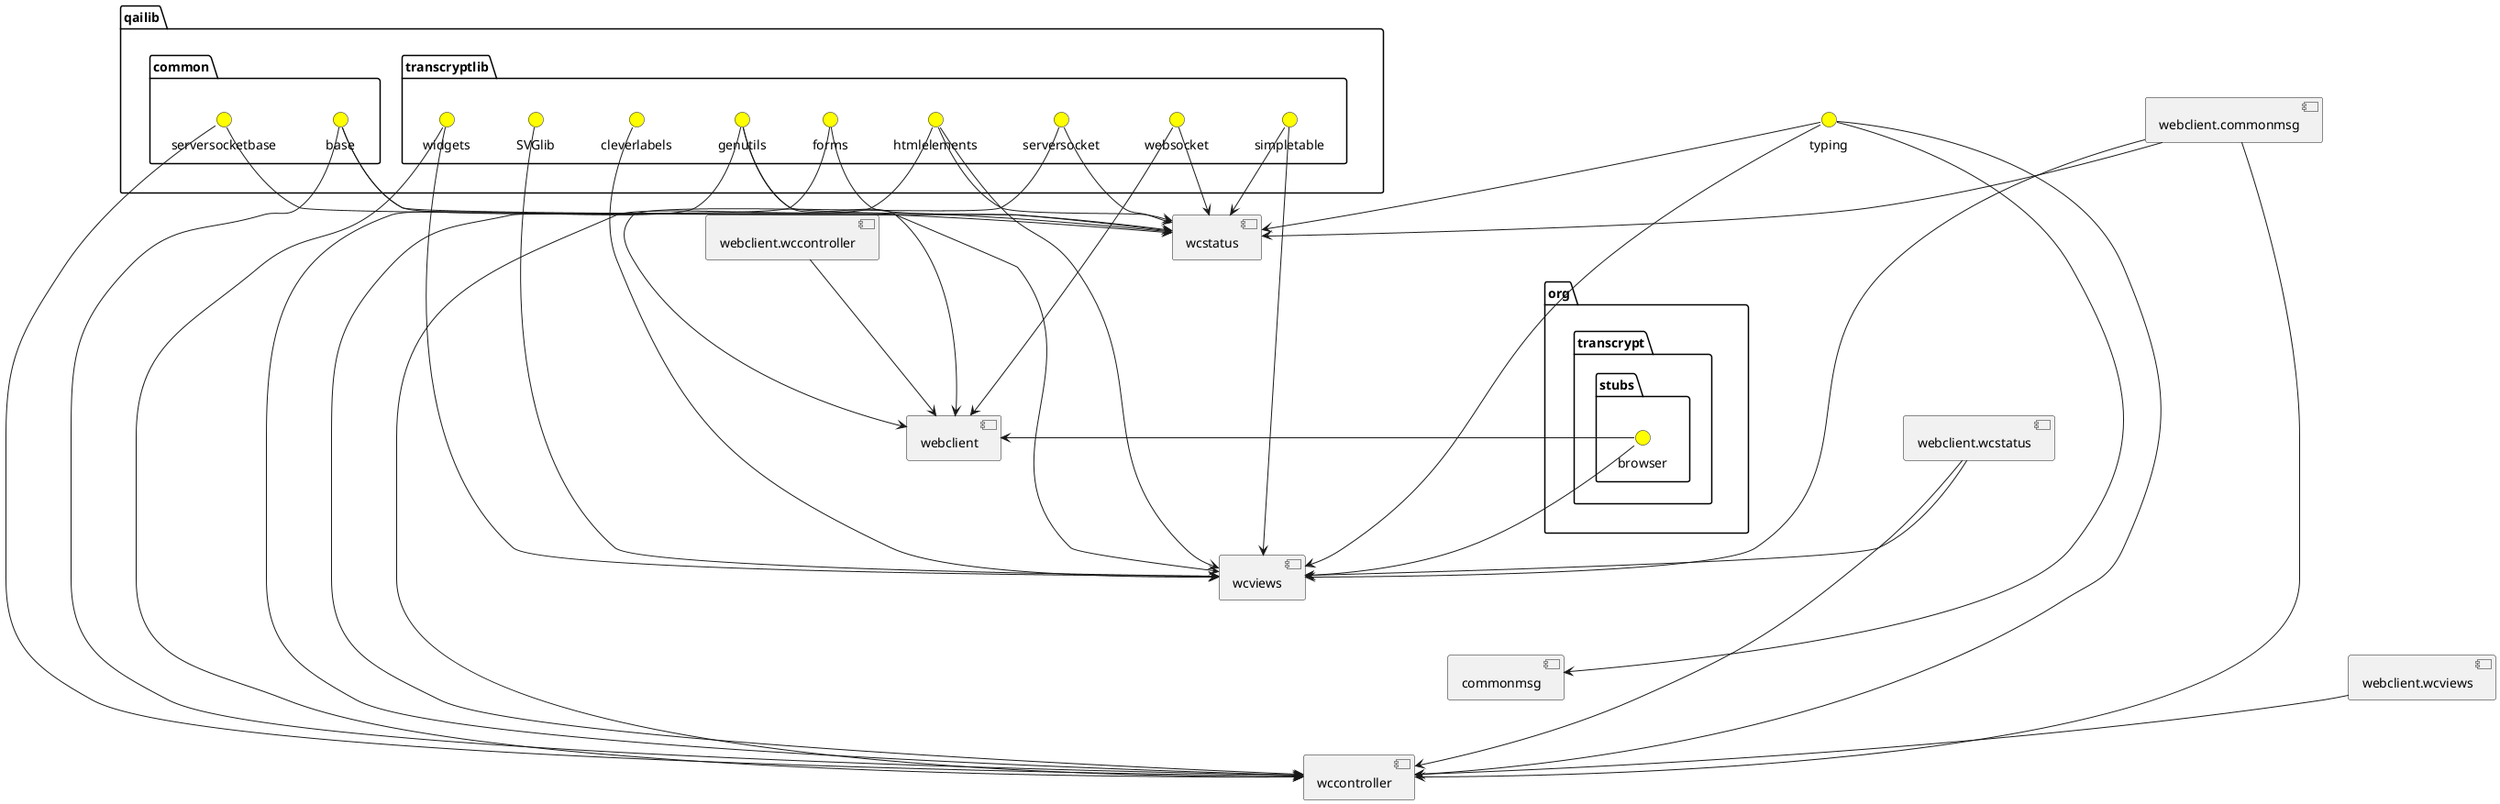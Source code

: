 @startuml
component [wccontroller] as wccontroller
component [wcviews] as wcviews
component [wcstatus] as wcstatus
component [webclient] as webclient
component [commonmsg] as commonmsg
package "org" {
package "transcrypt" {
package "stubs" {
interface browser as org.transcrypt.stubs.browser #Yellow
}
}
}
interface typing as typing #Yellow
package "qailib" {
package "common" {
interface base as qailib.common.base #Yellow
interface serversocketbase as qailib.common.serversocketbase #Yellow
}
package "transcryptlib" {
interface websocket as qailib.transcryptlib.websocket #Yellow
interface forms as qailib.transcryptlib.forms #Yellow
interface serversocket as qailib.transcryptlib.serversocket #Yellow
interface simpletable as qailib.transcryptlib.simpletable #Yellow
interface htmlelements as qailib.transcryptlib.htmlelements #Yellow
interface genutils as qailib.transcryptlib.genutils #Yellow
interface widgets as qailib.transcryptlib.widgets #Yellow
interface SVGlib as qailib.transcryptlib.SVGlib #Yellow
interface cleverlabels as qailib.transcryptlib.cleverlabels #Yellow
}
}
[qailib.common.base] --> [wcstatus]
[qailib.transcryptlib.websocket] --> [wcstatus]
[qailib.transcryptlib.forms] --> [wcstatus]
[webclient.commonmsg] --> [wcstatus]
[qailib.common.serversocketbase] --> [wcstatus]
[typing] --> [wcstatus]
[qailib.transcryptlib.serversocket] --> [wcstatus]
[qailib.transcryptlib.simpletable] --> [wcstatus]
[qailib.transcryptlib.htmlelements] --> [wcstatus]
[qailib.transcryptlib.genutils] --> [wcstatus]
[qailib.transcryptlib.websocket] --> [webclient]
[webclient.wccontroller] --> [webclient]
[qailib.transcryptlib.serversocket] --> [webclient]
[org.transcrypt.stubs.browser] --> [webclient]
[qailib.transcryptlib.genutils] --> [webclient]
[qailib.transcryptlib.widgets] --> [wcviews]
[qailib.common.base] --> [wcviews]
[qailib.transcryptlib.SVGlib] --> [wcviews]
[webclient.commonmsg] --> [wcviews]
[typing] --> [wcviews]
[qailib.transcryptlib.simpletable] --> [wcviews]
[qailib.transcryptlib.cleverlabels] --> [wcviews]
[webclient.wcstatus] --> [wcviews]
[qailib.transcryptlib.htmlelements] --> [wcviews]
[org.transcrypt.stubs.browser] --> [wcviews]
[typing] --> [commonmsg]
[qailib.transcryptlib.widgets] --> [wccontroller]
[qailib.common.base] --> [wccontroller]
[qailib.transcryptlib.forms] --> [wccontroller]
[webclient.commonmsg] --> [wccontroller]
[qailib.common.serversocketbase] --> [wccontroller]
[typing] --> [wccontroller]
[webclient.wcviews] --> [wccontroller]
[webclient.wcstatus] --> [wccontroller]
[qailib.transcryptlib.htmlelements] --> [wccontroller]
[qailib.transcryptlib.genutils] --> [wccontroller]
wcstatus -[hidden]- qailib
wcstatus -[hidden]- webclient
wcstatus -[hidden]- wcviews
wcstatus -[hidden]- org
wcstatus -[hidden]- commonmsg
wcstatus -[hidden]- wccontroller
qailib -[hidden]- webclient
qailib -[hidden]- wcviews
qailib -[hidden]- org
qailib -[hidden]- commonmsg
qailib -[hidden]- wccontroller
webclient -[hidden]- wcviews
webclient -[hidden]- org
webclient -[hidden]- commonmsg
webclient -[hidden]- wccontroller
wcviews -[hidden]- org
wcviews -[hidden]- commonmsg
wcviews -[hidden]- wccontroller
org -[hidden]- commonmsg
org -[hidden]- wccontroller
commonmsg -[hidden]- wccontroller
@enduml

